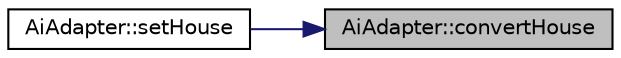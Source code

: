 digraph "AiAdapter::convertHouse"
{
 // LATEX_PDF_SIZE
  edge [fontname="Helvetica",fontsize="10",labelfontname="Helvetica",labelfontsize="10"];
  node [fontname="Helvetica",fontsize="10",shape=record];
  rankdir="RL";
  Node1 [label="AiAdapter::convertHouse",height=0.2,width=0.4,color="black", fillcolor="grey75", style="filled", fontcolor="black",tooltip=" "];
  Node1 -> Node2 [dir="back",color="midnightblue",fontsize="10",style="solid",fontname="Helvetica"];
  Node2 [label="AiAdapter::setHouse",height=0.2,width=0.4,color="black", fillcolor="white", style="filled",URL="$class_ai_adapter.html#a261820efa64eda05774ae3cafe20b460",tooltip=" "];
}
